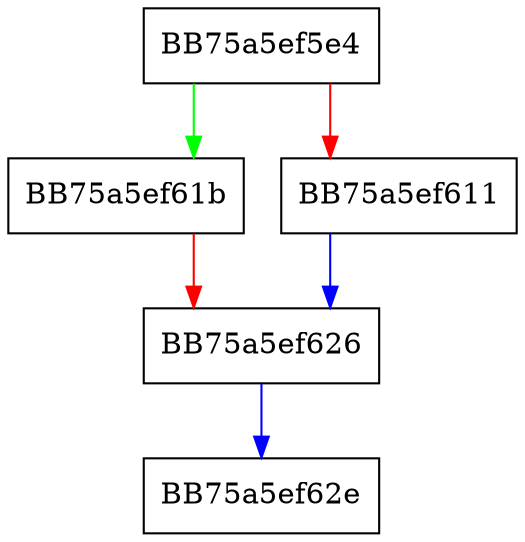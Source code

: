 digraph RegisterFfrShutdownCallback {
  node [shape="box"];
  graph [splines=ortho];
  BB75a5ef5e4 -> BB75a5ef61b [color="green"];
  BB75a5ef5e4 -> BB75a5ef611 [color="red"];
  BB75a5ef611 -> BB75a5ef626 [color="blue"];
  BB75a5ef61b -> BB75a5ef626 [color="red"];
  BB75a5ef626 -> BB75a5ef62e [color="blue"];
}